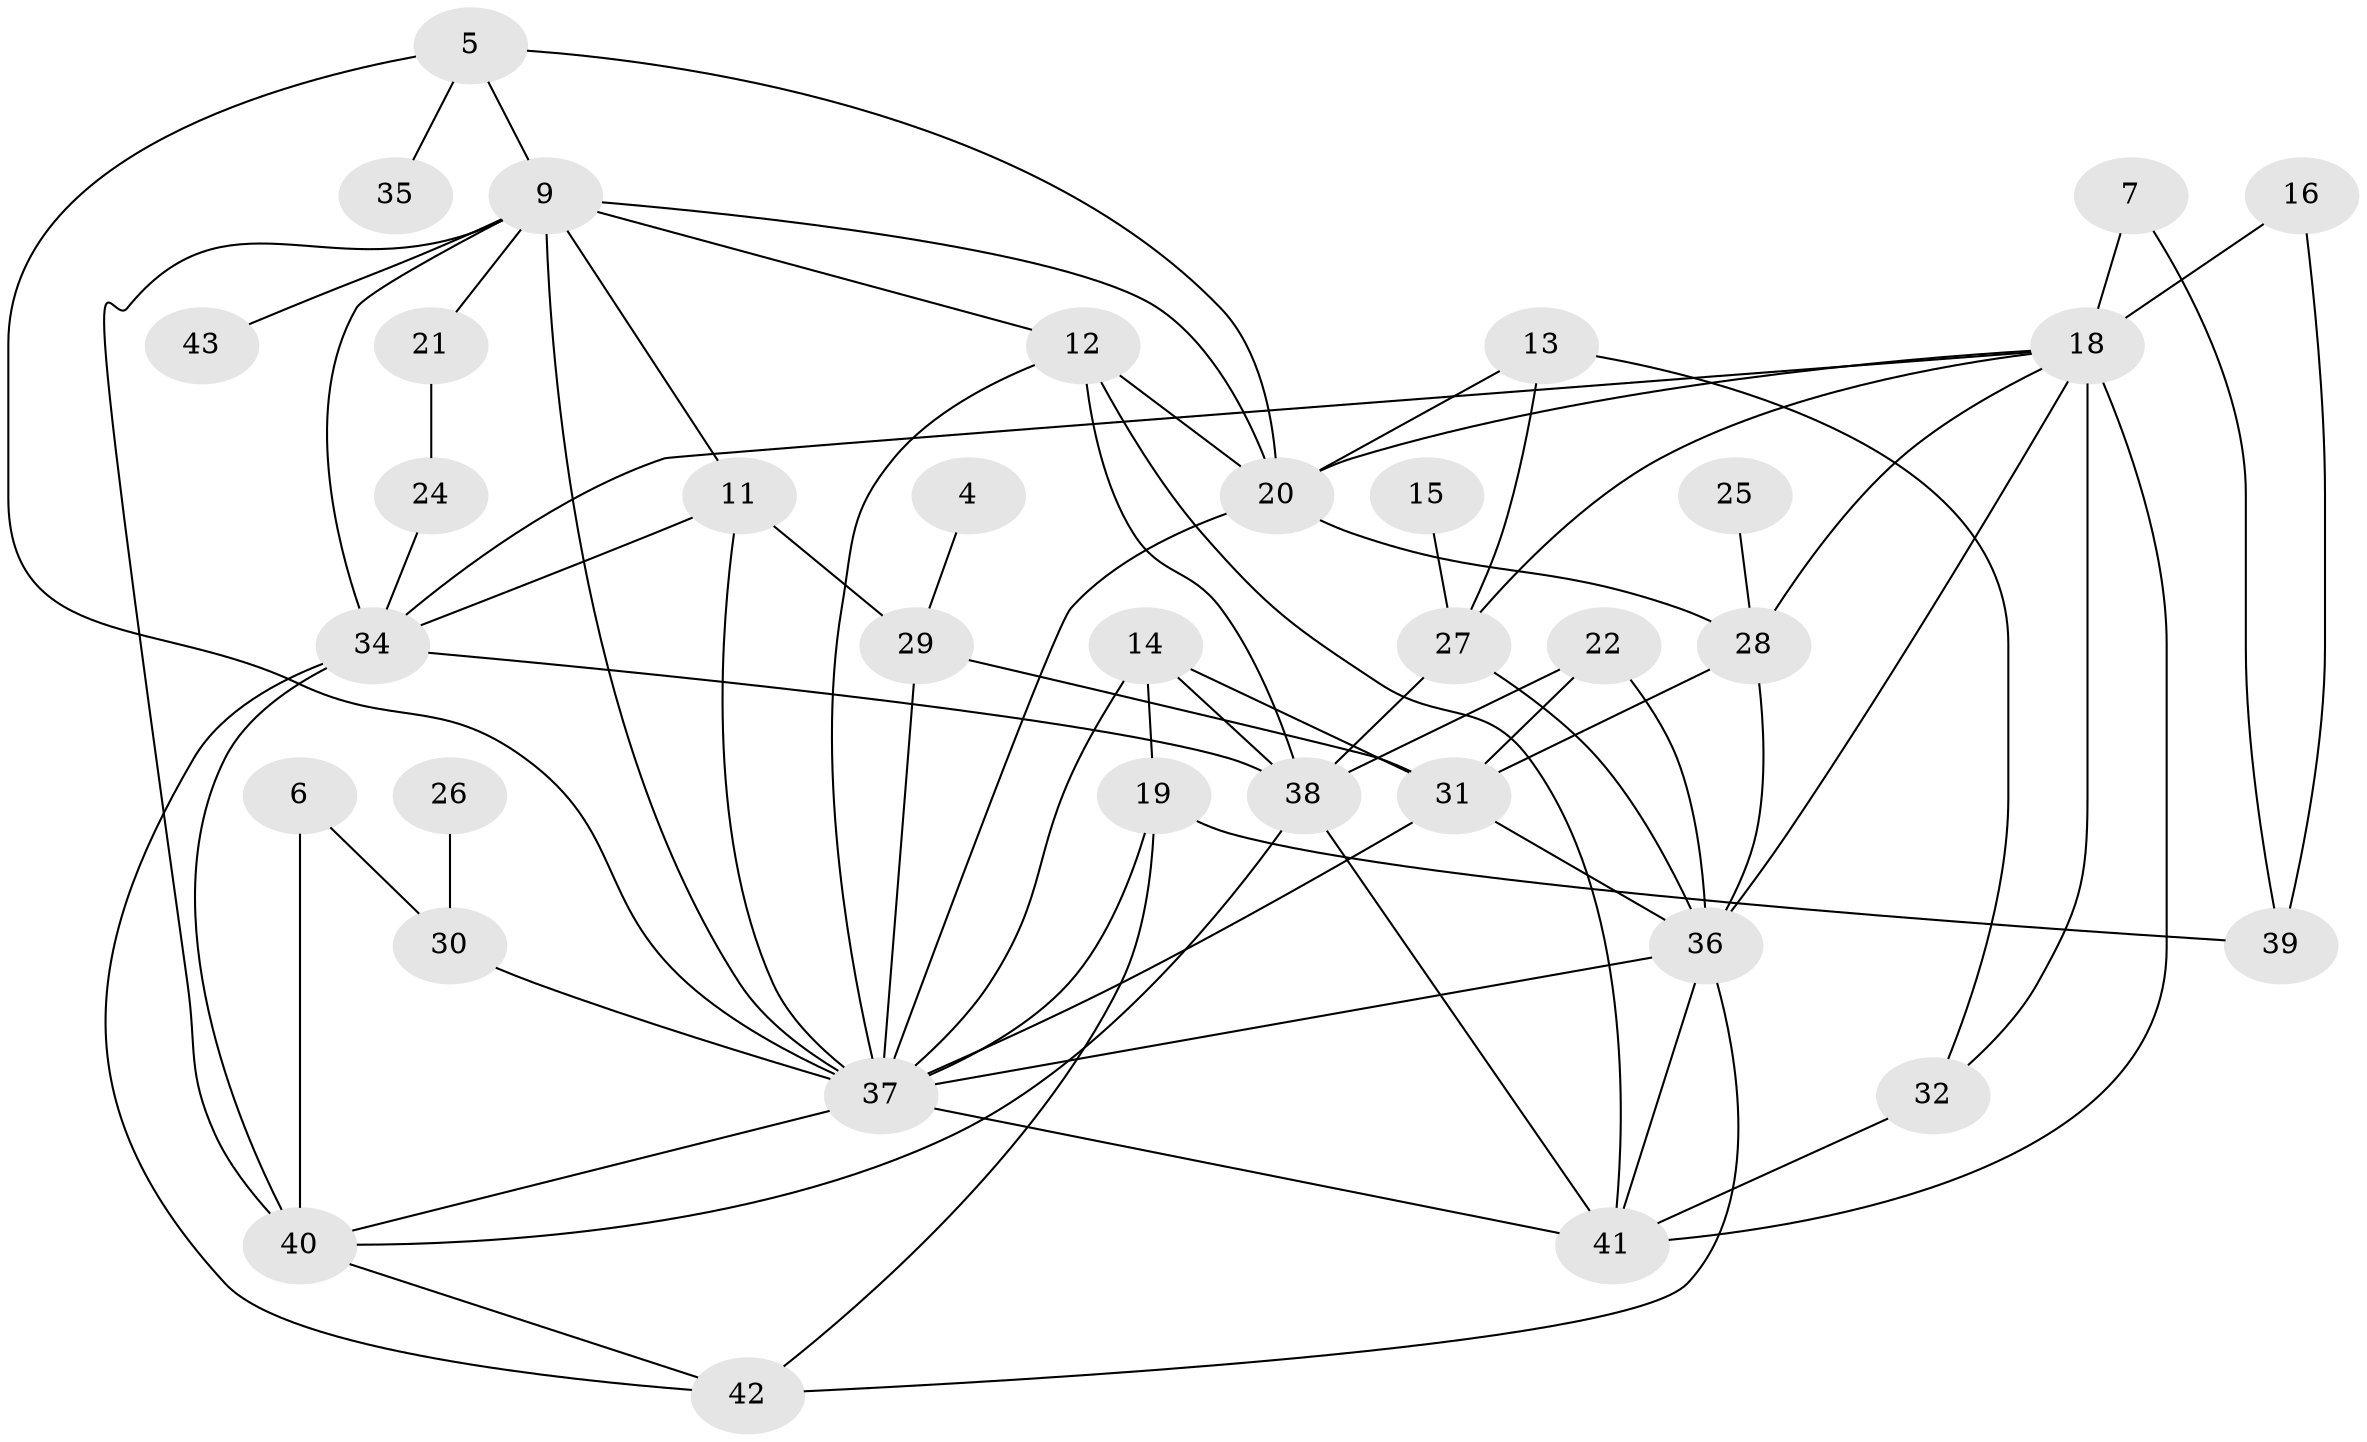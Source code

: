 // original degree distribution, {3: 0.22535211267605634, 2: 0.2676056338028169, 4: 0.15492957746478872, 0: 0.056338028169014086, 1: 0.18309859154929578, 5: 0.056338028169014086, 6: 0.04225352112676056, 7: 0.014084507042253521}
// Generated by graph-tools (version 1.1) at 2025/35/03/04/25 23:35:54]
// undirected, 35 vertices, 74 edges
graph export_dot {
  node [color=gray90,style=filled];
  4;
  5;
  6;
  7;
  9;
  11;
  12;
  13;
  14;
  15;
  16;
  18;
  19;
  20;
  21;
  22;
  24;
  25;
  26;
  27;
  28;
  29;
  30;
  31;
  32;
  34;
  35;
  36;
  37;
  38;
  39;
  40;
  41;
  42;
  43;
  4 -- 29 [weight=1.0];
  5 -- 9 [weight=1.0];
  5 -- 20 [weight=1.0];
  5 -- 35 [weight=1.0];
  5 -- 37 [weight=1.0];
  6 -- 30 [weight=1.0];
  6 -- 40 [weight=2.0];
  7 -- 18 [weight=1.0];
  7 -- 39 [weight=1.0];
  9 -- 11 [weight=1.0];
  9 -- 12 [weight=2.0];
  9 -- 20 [weight=1.0];
  9 -- 21 [weight=1.0];
  9 -- 34 [weight=1.0];
  9 -- 37 [weight=1.0];
  9 -- 40 [weight=1.0];
  9 -- 43 [weight=1.0];
  11 -- 29 [weight=1.0];
  11 -- 34 [weight=1.0];
  11 -- 37 [weight=2.0];
  12 -- 20 [weight=1.0];
  12 -- 37 [weight=1.0];
  12 -- 38 [weight=1.0];
  12 -- 41 [weight=2.0];
  13 -- 20 [weight=1.0];
  13 -- 27 [weight=1.0];
  13 -- 32 [weight=1.0];
  14 -- 19 [weight=1.0];
  14 -- 31 [weight=1.0];
  14 -- 37 [weight=1.0];
  14 -- 38 [weight=1.0];
  15 -- 27 [weight=1.0];
  16 -- 18 [weight=1.0];
  16 -- 39 [weight=1.0];
  18 -- 20 [weight=1.0];
  18 -- 27 [weight=1.0];
  18 -- 28 [weight=1.0];
  18 -- 32 [weight=2.0];
  18 -- 34 [weight=1.0];
  18 -- 36 [weight=1.0];
  18 -- 41 [weight=2.0];
  19 -- 37 [weight=2.0];
  19 -- 39 [weight=1.0];
  19 -- 42 [weight=1.0];
  20 -- 28 [weight=1.0];
  20 -- 37 [weight=1.0];
  21 -- 24 [weight=1.0];
  22 -- 31 [weight=1.0];
  22 -- 36 [weight=1.0];
  22 -- 38 [weight=1.0];
  24 -- 34 [weight=1.0];
  25 -- 28 [weight=1.0];
  26 -- 30 [weight=1.0];
  27 -- 36 [weight=1.0];
  27 -- 38 [weight=2.0];
  28 -- 31 [weight=1.0];
  28 -- 36 [weight=1.0];
  29 -- 31 [weight=1.0];
  29 -- 37 [weight=1.0];
  30 -- 37 [weight=1.0];
  31 -- 36 [weight=1.0];
  31 -- 37 [weight=1.0];
  32 -- 41 [weight=3.0];
  34 -- 38 [weight=1.0];
  34 -- 40 [weight=2.0];
  34 -- 42 [weight=1.0];
  36 -- 37 [weight=1.0];
  36 -- 41 [weight=1.0];
  36 -- 42 [weight=1.0];
  37 -- 40 [weight=1.0];
  37 -- 41 [weight=1.0];
  38 -- 40 [weight=1.0];
  38 -- 41 [weight=2.0];
  40 -- 42 [weight=1.0];
}
